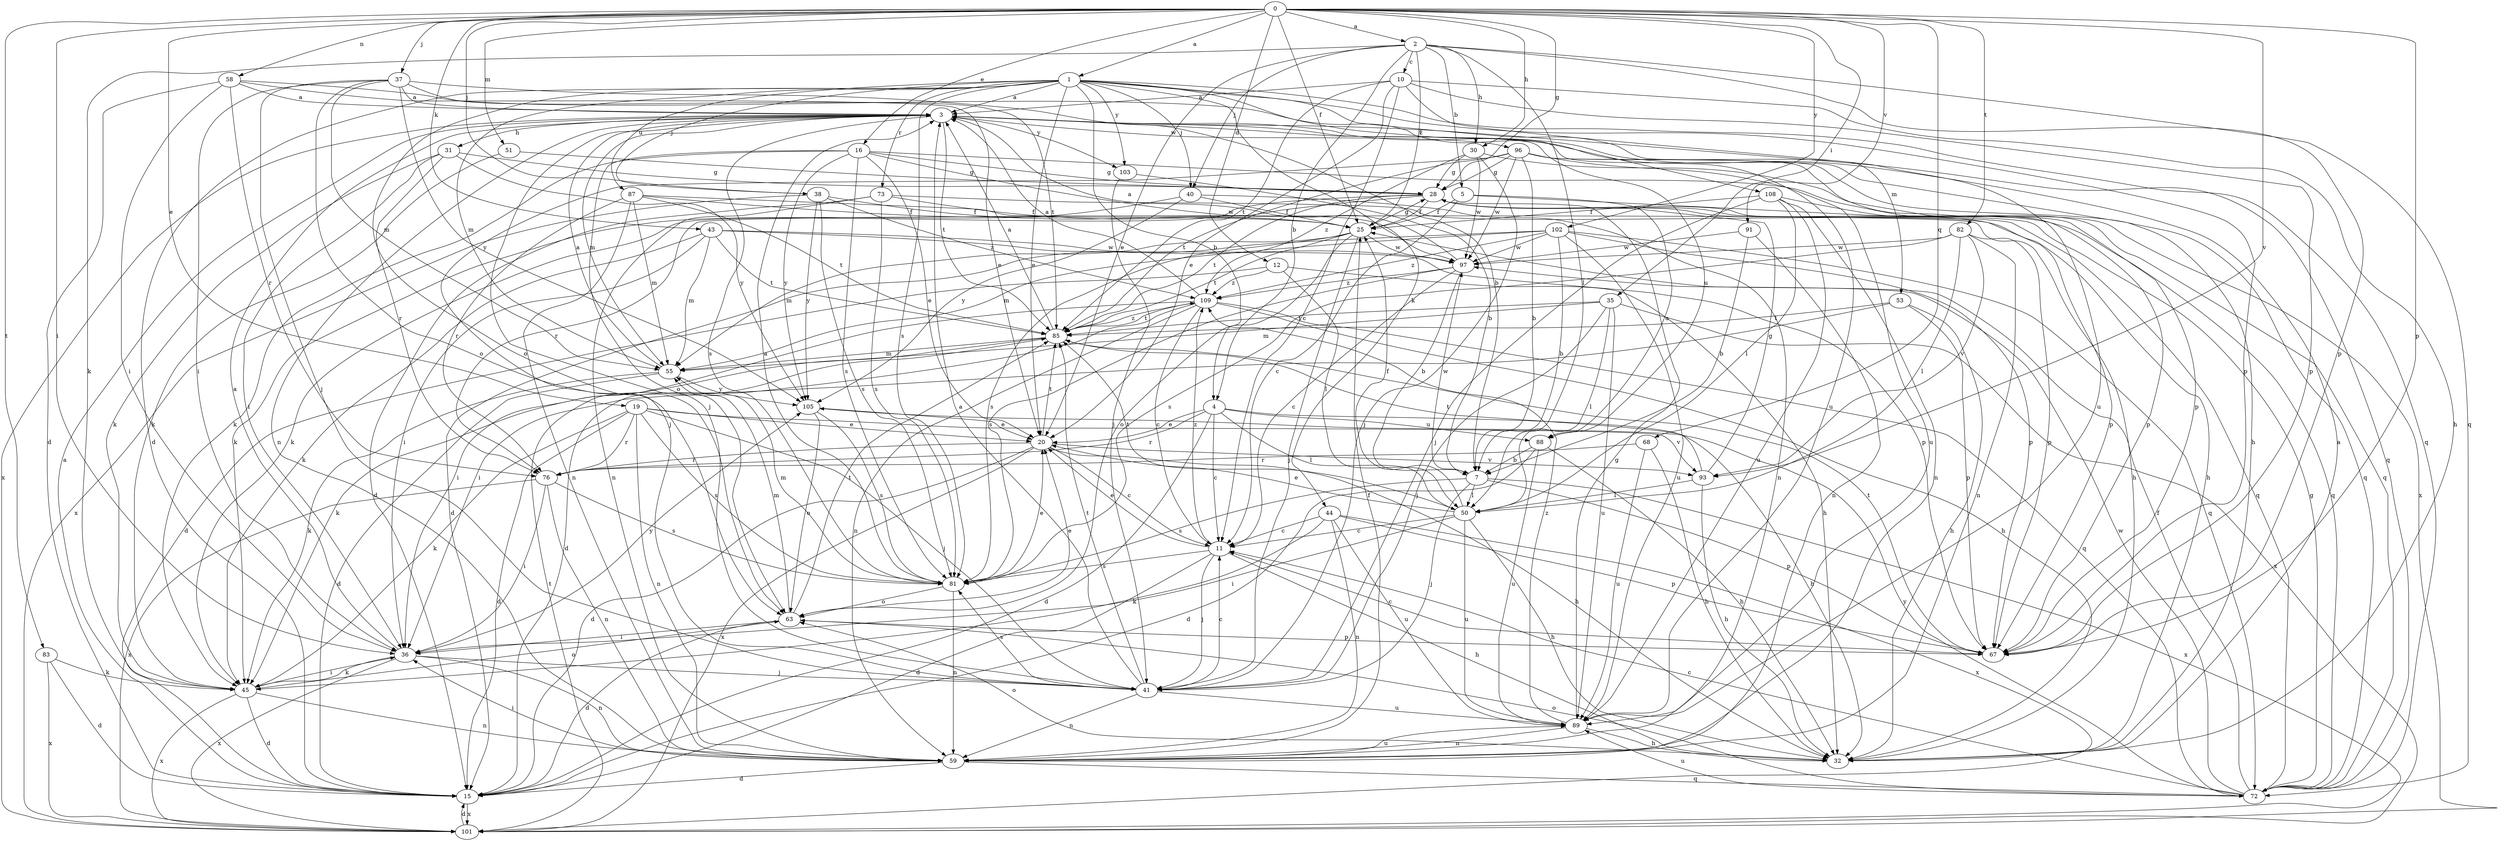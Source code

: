 strict digraph  {
0;
1;
2;
3;
4;
5;
7;
10;
11;
12;
15;
16;
19;
20;
25;
28;
30;
31;
32;
35;
36;
37;
38;
40;
41;
43;
44;
45;
50;
51;
53;
55;
58;
59;
63;
67;
68;
72;
73;
76;
81;
82;
83;
85;
87;
88;
89;
91;
93;
96;
97;
101;
102;
103;
105;
108;
109;
0 -> 1  [label=a];
0 -> 2  [label=a];
0 -> 12  [label=d];
0 -> 16  [label=e];
0 -> 19  [label=e];
0 -> 25  [label=f];
0 -> 28  [label=g];
0 -> 30  [label=h];
0 -> 35  [label=i];
0 -> 36  [label=i];
0 -> 37  [label=j];
0 -> 38  [label=j];
0 -> 43  [label=k];
0 -> 51  [label=m];
0 -> 58  [label=n];
0 -> 67  [label=p];
0 -> 68  [label=q];
0 -> 82  [label=t];
0 -> 83  [label=t];
0 -> 91  [label=v];
0 -> 93  [label=v];
0 -> 102  [label=y];
1 -> 3  [label=a];
1 -> 4  [label=b];
1 -> 15  [label=d];
1 -> 20  [label=e];
1 -> 38  [label=j];
1 -> 40  [label=j];
1 -> 44  [label=k];
1 -> 53  [label=m];
1 -> 55  [label=m];
1 -> 63  [label=o];
1 -> 67  [label=p];
1 -> 72  [label=q];
1 -> 73  [label=r];
1 -> 81  [label=s];
1 -> 87  [label=u];
1 -> 103  [label=y];
1 -> 108  [label=z];
2 -> 4  [label=b];
2 -> 5  [label=b];
2 -> 10  [label=c];
2 -> 20  [label=e];
2 -> 25  [label=f];
2 -> 30  [label=h];
2 -> 40  [label=j];
2 -> 45  [label=k];
2 -> 50  [label=l];
2 -> 67  [label=p];
2 -> 72  [label=q];
3 -> 31  [label=h];
3 -> 32  [label=h];
3 -> 41  [label=j];
3 -> 55  [label=m];
3 -> 59  [label=n];
3 -> 72  [label=q];
3 -> 81  [label=s];
3 -> 85  [label=t];
3 -> 88  [label=u];
3 -> 96  [label=w];
3 -> 101  [label=x];
3 -> 103  [label=y];
4 -> 11  [label=c];
4 -> 15  [label=d];
4 -> 20  [label=e];
4 -> 32  [label=h];
4 -> 50  [label=l];
4 -> 76  [label=r];
4 -> 88  [label=u];
5 -> 11  [label=c];
5 -> 25  [label=f];
5 -> 72  [label=q];
5 -> 88  [label=u];
7 -> 41  [label=j];
7 -> 50  [label=l];
7 -> 67  [label=p];
7 -> 81  [label=s];
7 -> 97  [label=w];
7 -> 101  [label=x];
10 -> 3  [label=a];
10 -> 11  [label=c];
10 -> 20  [label=e];
10 -> 32  [label=h];
10 -> 67  [label=p];
10 -> 85  [label=t];
10 -> 89  [label=u];
11 -> 15  [label=d];
11 -> 20  [label=e];
11 -> 32  [label=h];
11 -> 41  [label=j];
11 -> 81  [label=s];
11 -> 109  [label=z];
12 -> 15  [label=d];
12 -> 32  [label=h];
12 -> 50  [label=l];
12 -> 109  [label=z];
15 -> 3  [label=a];
15 -> 101  [label=x];
16 -> 20  [label=e];
16 -> 28  [label=g];
16 -> 45  [label=k];
16 -> 63  [label=o];
16 -> 72  [label=q];
16 -> 81  [label=s];
16 -> 97  [label=w];
16 -> 105  [label=y];
19 -> 15  [label=d];
19 -> 20  [label=e];
19 -> 41  [label=j];
19 -> 45  [label=k];
19 -> 59  [label=n];
19 -> 76  [label=r];
19 -> 81  [label=s];
19 -> 93  [label=v];
20 -> 11  [label=c];
20 -> 15  [label=d];
20 -> 32  [label=h];
20 -> 76  [label=r];
20 -> 85  [label=t];
20 -> 93  [label=v];
20 -> 101  [label=x];
25 -> 28  [label=g];
25 -> 41  [label=j];
25 -> 55  [label=m];
25 -> 63  [label=o];
25 -> 81  [label=s];
25 -> 85  [label=t];
25 -> 97  [label=w];
28 -> 25  [label=f];
28 -> 45  [label=k];
28 -> 67  [label=p];
28 -> 72  [label=q];
28 -> 76  [label=r];
28 -> 85  [label=t];
30 -> 28  [label=g];
30 -> 41  [label=j];
30 -> 97  [label=w];
30 -> 101  [label=x];
30 -> 109  [label=z];
31 -> 28  [label=g];
31 -> 36  [label=i];
31 -> 45  [label=k];
31 -> 76  [label=r];
31 -> 105  [label=y];
32 -> 3  [label=a];
32 -> 63  [label=o];
35 -> 41  [label=j];
35 -> 50  [label=l];
35 -> 55  [label=m];
35 -> 85  [label=t];
35 -> 89  [label=u];
35 -> 101  [label=x];
36 -> 3  [label=a];
36 -> 41  [label=j];
36 -> 45  [label=k];
36 -> 59  [label=n];
36 -> 101  [label=x];
36 -> 105  [label=y];
37 -> 3  [label=a];
37 -> 7  [label=b];
37 -> 36  [label=i];
37 -> 41  [label=j];
37 -> 55  [label=m];
37 -> 63  [label=o];
37 -> 85  [label=t];
37 -> 105  [label=y];
38 -> 25  [label=f];
38 -> 81  [label=s];
38 -> 101  [label=x];
38 -> 105  [label=y];
38 -> 109  [label=z];
40 -> 25  [label=f];
40 -> 45  [label=k];
40 -> 59  [label=n];
40 -> 105  [label=y];
41 -> 3  [label=a];
41 -> 11  [label=c];
41 -> 59  [label=n];
41 -> 81  [label=s];
41 -> 85  [label=t];
41 -> 89  [label=u];
43 -> 36  [label=i];
43 -> 45  [label=k];
43 -> 55  [label=m];
43 -> 67  [label=p];
43 -> 85  [label=t];
43 -> 97  [label=w];
44 -> 11  [label=c];
44 -> 45  [label=k];
44 -> 59  [label=n];
44 -> 67  [label=p];
44 -> 89  [label=u];
44 -> 101  [label=x];
45 -> 15  [label=d];
45 -> 36  [label=i];
45 -> 59  [label=n];
45 -> 63  [label=o];
45 -> 101  [label=x];
50 -> 11  [label=c];
50 -> 20  [label=e];
50 -> 25  [label=f];
50 -> 32  [label=h];
50 -> 36  [label=i];
50 -> 85  [label=t];
50 -> 89  [label=u];
51 -> 28  [label=g];
51 -> 45  [label=k];
53 -> 32  [label=h];
53 -> 36  [label=i];
53 -> 67  [label=p];
53 -> 85  [label=t];
55 -> 3  [label=a];
55 -> 15  [label=d];
55 -> 45  [label=k];
55 -> 105  [label=y];
58 -> 3  [label=a];
58 -> 15  [label=d];
58 -> 20  [label=e];
58 -> 36  [label=i];
58 -> 76  [label=r];
58 -> 89  [label=u];
59 -> 15  [label=d];
59 -> 25  [label=f];
59 -> 36  [label=i];
59 -> 72  [label=q];
59 -> 89  [label=u];
63 -> 15  [label=d];
63 -> 20  [label=e];
63 -> 36  [label=i];
63 -> 55  [label=m];
63 -> 67  [label=p];
63 -> 85  [label=t];
67 -> 11  [label=c];
67 -> 85  [label=t];
68 -> 32  [label=h];
68 -> 76  [label=r];
68 -> 89  [label=u];
72 -> 11  [label=c];
72 -> 25  [label=f];
72 -> 28  [label=g];
72 -> 63  [label=o];
72 -> 89  [label=u];
72 -> 97  [label=w];
72 -> 105  [label=y];
73 -> 15  [label=d];
73 -> 25  [label=f];
73 -> 32  [label=h];
73 -> 59  [label=n];
73 -> 81  [label=s];
76 -> 36  [label=i];
76 -> 59  [label=n];
76 -> 81  [label=s];
76 -> 101  [label=x];
81 -> 3  [label=a];
81 -> 20  [label=e];
81 -> 55  [label=m];
81 -> 59  [label=n];
81 -> 63  [label=o];
82 -> 50  [label=l];
82 -> 59  [label=n];
82 -> 67  [label=p];
82 -> 81  [label=s];
82 -> 93  [label=v];
82 -> 97  [label=w];
83 -> 15  [label=d];
83 -> 45  [label=k];
83 -> 101  [label=x];
85 -> 3  [label=a];
85 -> 45  [label=k];
85 -> 55  [label=m];
85 -> 109  [label=z];
87 -> 25  [label=f];
87 -> 32  [label=h];
87 -> 55  [label=m];
87 -> 59  [label=n];
87 -> 76  [label=r];
87 -> 85  [label=t];
88 -> 7  [label=b];
88 -> 15  [label=d];
88 -> 32  [label=h];
88 -> 89  [label=u];
89 -> 28  [label=g];
89 -> 32  [label=h];
89 -> 59  [label=n];
89 -> 109  [label=z];
91 -> 7  [label=b];
91 -> 59  [label=n];
91 -> 97  [label=w];
93 -> 28  [label=g];
93 -> 32  [label=h];
93 -> 50  [label=l];
93 -> 85  [label=t];
96 -> 7  [label=b];
96 -> 28  [label=g];
96 -> 41  [label=j];
96 -> 67  [label=p];
96 -> 72  [label=q];
96 -> 85  [label=t];
96 -> 89  [label=u];
96 -> 97  [label=w];
97 -> 3  [label=a];
97 -> 7  [label=b];
97 -> 11  [label=c];
97 -> 81  [label=s];
97 -> 109  [label=z];
101 -> 15  [label=d];
101 -> 85  [label=t];
102 -> 7  [label=b];
102 -> 15  [label=d];
102 -> 55  [label=m];
102 -> 67  [label=p];
102 -> 72  [label=q];
102 -> 89  [label=u];
102 -> 97  [label=w];
102 -> 109  [label=z];
103 -> 7  [label=b];
103 -> 41  [label=j];
105 -> 20  [label=e];
105 -> 63  [label=o];
105 -> 81  [label=s];
108 -> 25  [label=f];
108 -> 41  [label=j];
108 -> 50  [label=l];
108 -> 59  [label=n];
108 -> 67  [label=p];
108 -> 89  [label=u];
109 -> 3  [label=a];
109 -> 11  [label=c];
109 -> 15  [label=d];
109 -> 32  [label=h];
109 -> 36  [label=i];
109 -> 59  [label=n];
109 -> 72  [label=q];
109 -> 85  [label=t];
}
